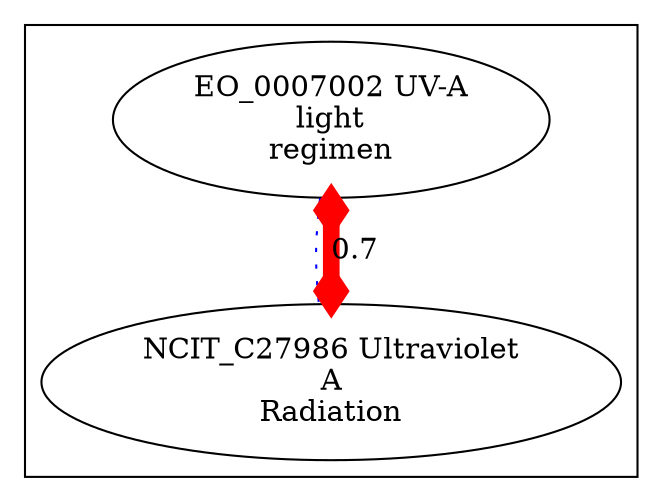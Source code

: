 digraph cliquegraph {
subgraph cluster_NCIT_C27986 {NCIT_C27986 [ label="NCIT_C27986 Ultraviolet
A
Radiation" ];
EO_0007002 [ label="EO_0007002 UV-A
light
regimen" ];}
EO_0007002 -> NCIT_C27986 [ arrowhead = none, penwidth=1, color=blue, label="", style=dotted]
EO_0007002 -> NCIT_C27986 [ arrowhead = ediamond, penwidth=8, color=red, label="0.7", style=solid, arrowtail=ediamond, dir=both]
}